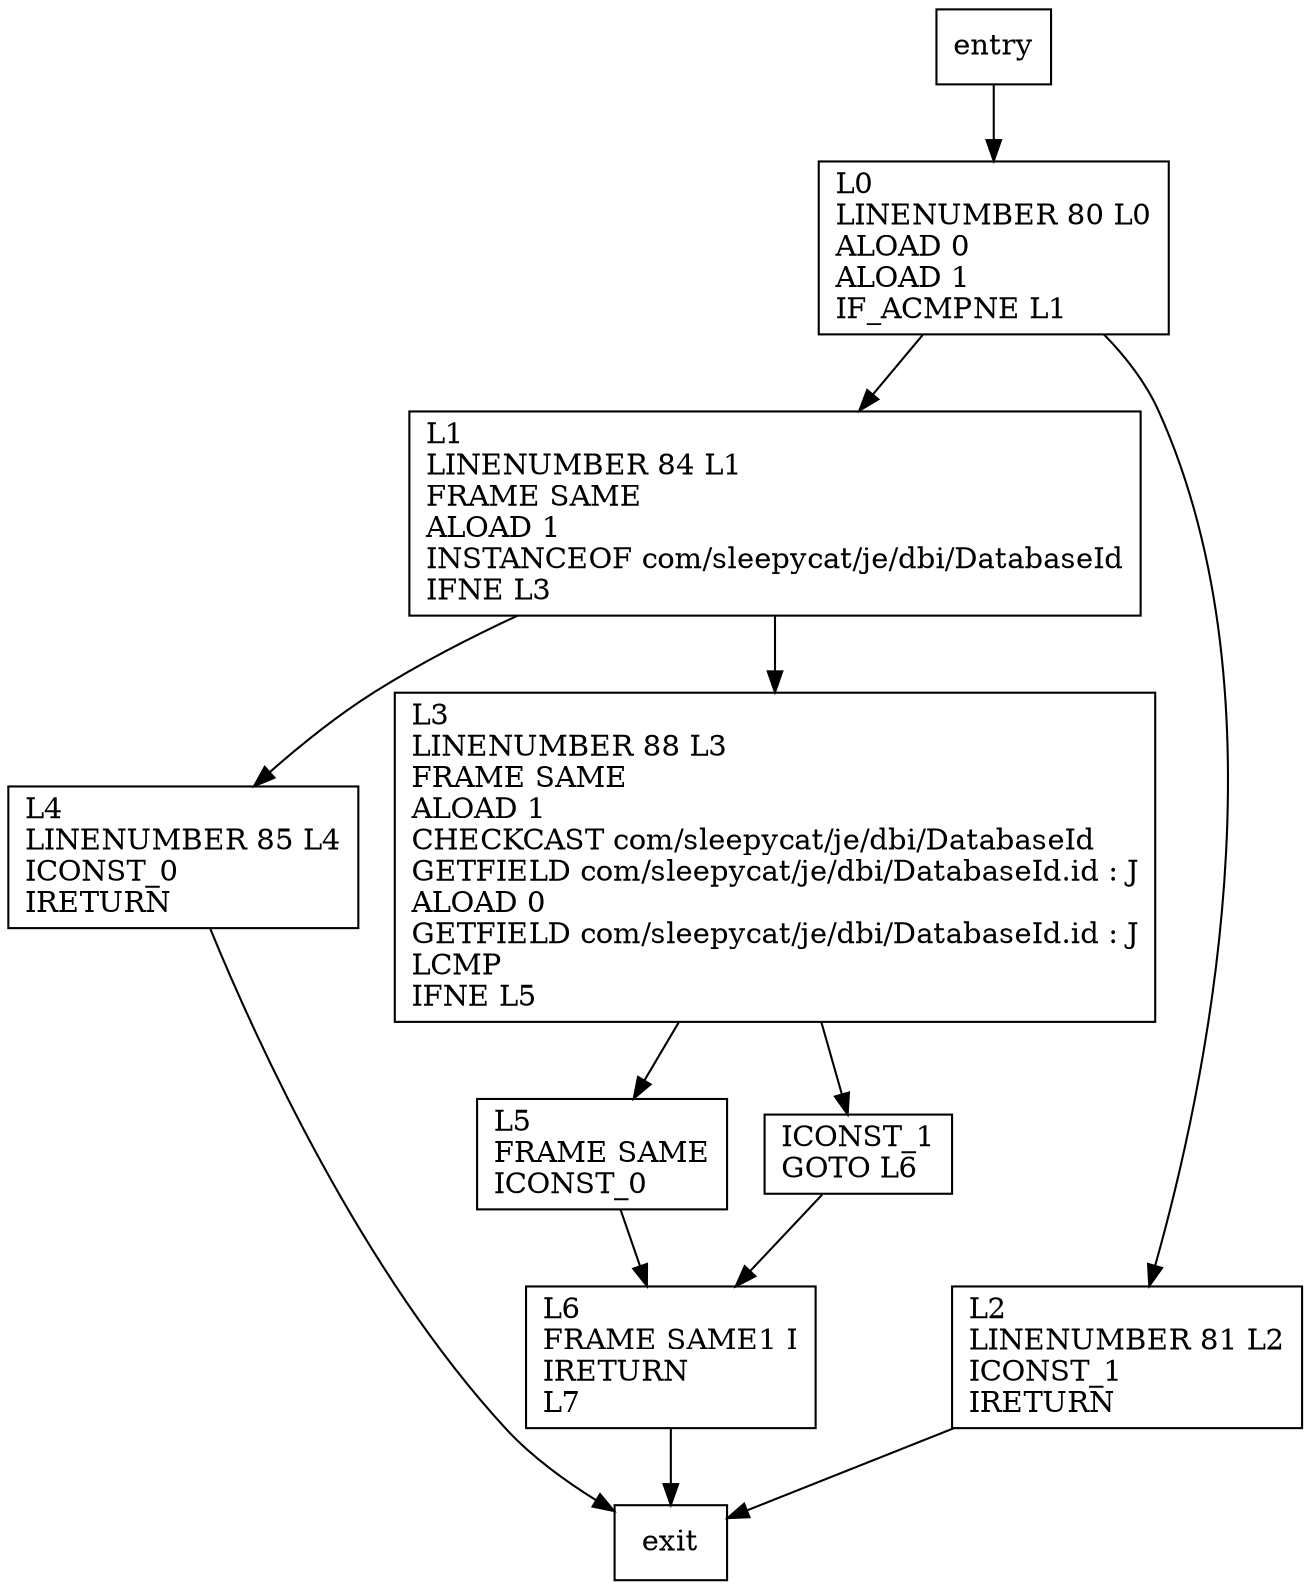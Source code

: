 digraph equals {
node [shape=record];
1371810236 [label="L0\lLINENUMBER 80 L0\lALOAD 0\lALOAD 1\lIF_ACMPNE L1\l"];
1947799451 [label="L4\lLINENUMBER 85 L4\lICONST_0\lIRETURN\l"];
279761317 [label="L6\lFRAME SAME1 I\lIRETURN\lL7\l"];
745895527 [label="L5\lFRAME SAME\lICONST_0\l"];
81805677 [label="L3\lLINENUMBER 88 L3\lFRAME SAME\lALOAD 1\lCHECKCAST com/sleepycat/je/dbi/DatabaseId\lGETFIELD com/sleepycat/je/dbi/DatabaseId.id : J\lALOAD 0\lGETFIELD com/sleepycat/je/dbi/DatabaseId.id : J\lLCMP\lIFNE L5\l"];
2001860130 [label="L1\lLINENUMBER 84 L1\lFRAME SAME\lALOAD 1\lINSTANCEOF com/sleepycat/je/dbi/DatabaseId\lIFNE L3\l"];
1883509566 [label="L2\lLINENUMBER 81 L2\lICONST_1\lIRETURN\l"];
2088257333 [label="ICONST_1\lGOTO L6\l"];
entry;
exit;
entry -> 1371810236
1371810236 -> 2001860130
1371810236 -> 1883509566
1947799451 -> exit
279761317 -> exit
745895527 -> 279761317
81805677 -> 745895527
81805677 -> 2088257333
2001860130 -> 1947799451
2001860130 -> 81805677
1883509566 -> exit
2088257333 -> 279761317
}

